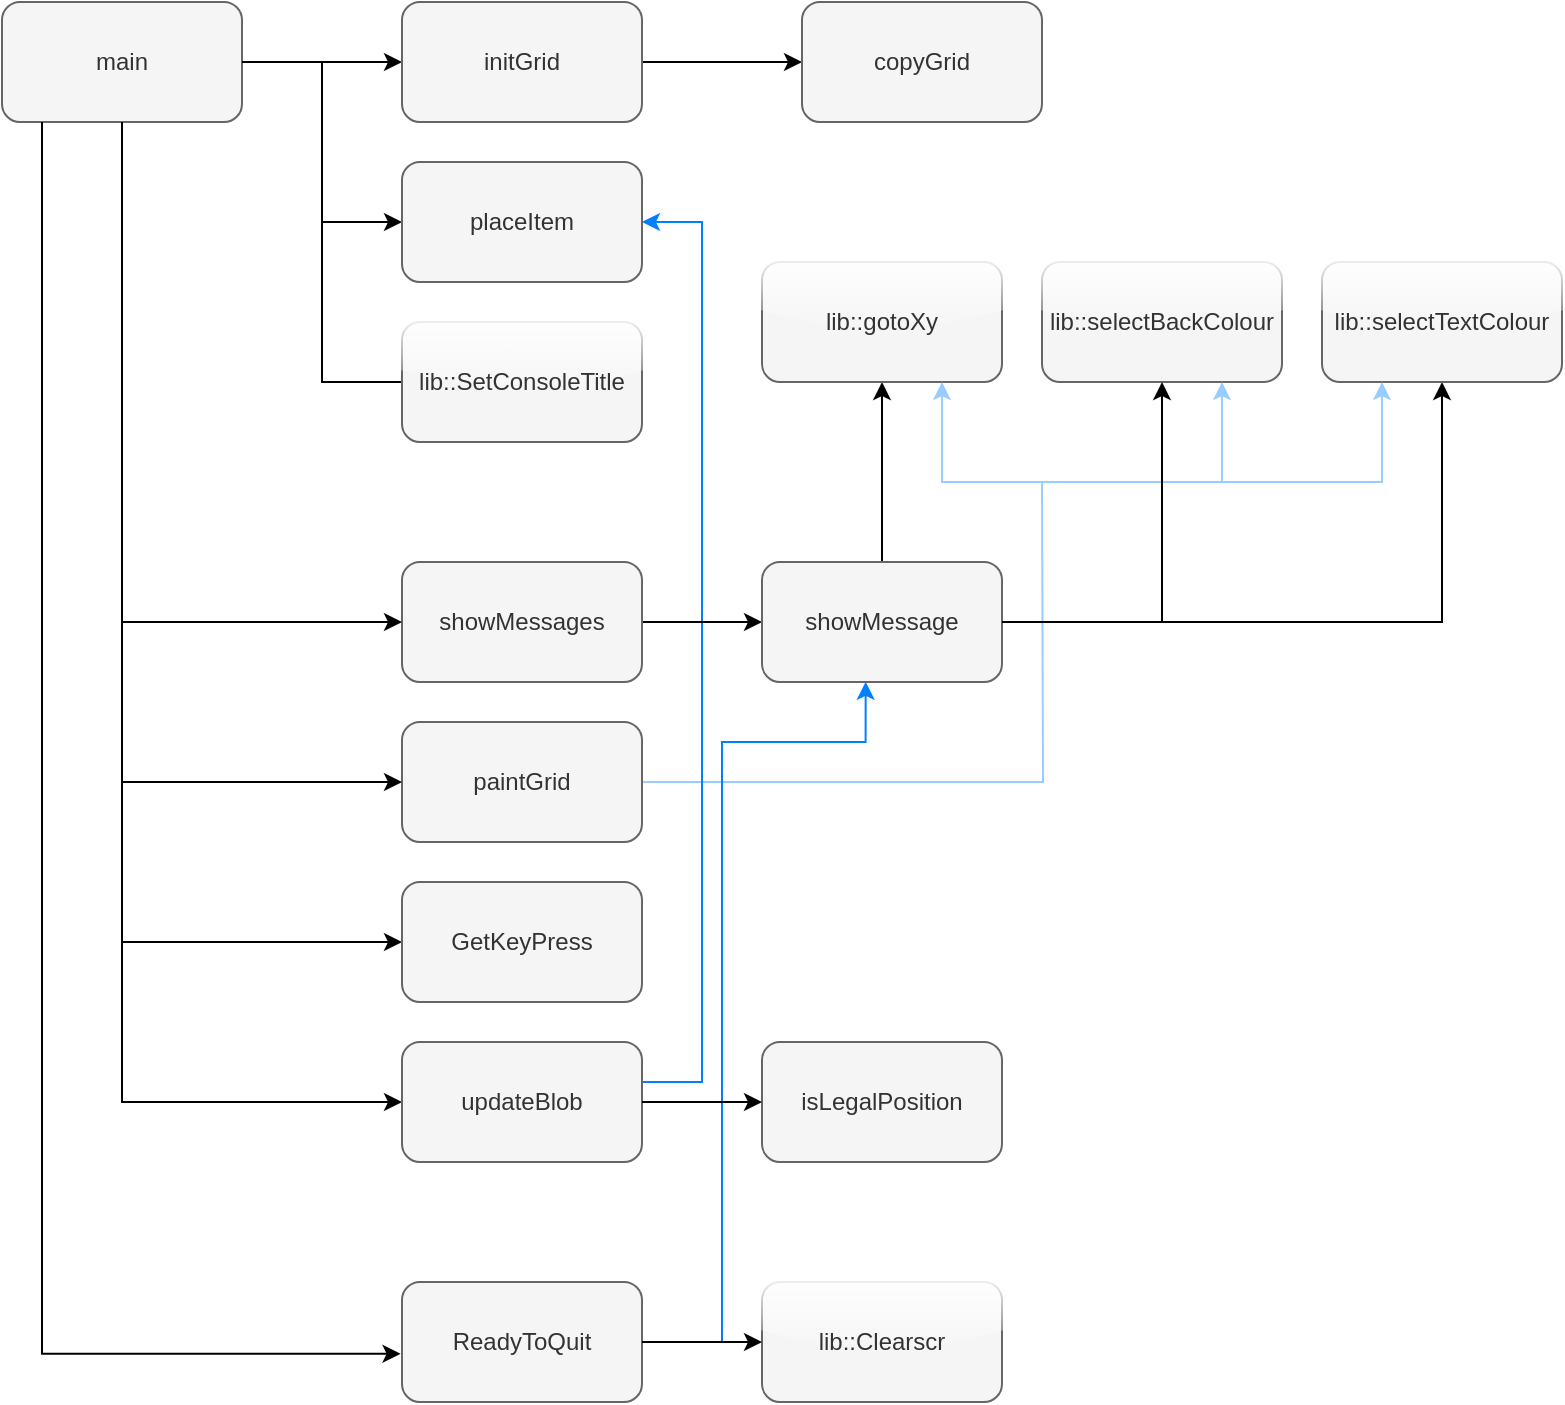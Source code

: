 <mxfile version="24.8.9">
  <diagram id="C5RBs43oDa-KdzZeNtuy" name="Page-1">
    <mxGraphModel dx="1366" dy="745" grid="1" gridSize="10" guides="1" tooltips="1" connect="1" arrows="1" fold="1" page="1" pageScale="1" pageWidth="827" pageHeight="1169" math="0" shadow="0">
      <root>
        <mxCell id="WIyWlLk6GJQsqaUBKTNV-0" />
        <mxCell id="WIyWlLk6GJQsqaUBKTNV-1" parent="WIyWlLk6GJQsqaUBKTNV-0" />
        <mxCell id="kNHVGDkVlNN8PsUicPPs-28" style="edgeStyle=orthogonalEdgeStyle;rounded=0;orthogonalLoop=1;jettySize=auto;html=1;endArrow=none;endFill=0;strokeColor=#99CCFF;" edge="1" parent="WIyWlLk6GJQsqaUBKTNV-1" source="kNHVGDkVlNN8PsUicPPs-15">
          <mxGeometry relative="1" as="geometry">
            <mxPoint x="560" y="280" as="targetPoint" />
          </mxGeometry>
        </mxCell>
        <mxCell id="kNHVGDkVlNN8PsUicPPs-37" style="edgeStyle=orthogonalEdgeStyle;rounded=0;orthogonalLoop=1;jettySize=auto;html=1;entryX=1;entryY=0.5;entryDx=0;entryDy=0;strokeColor=#007FFF;" edge="1" parent="WIyWlLk6GJQsqaUBKTNV-1" source="kNHVGDkVlNN8PsUicPPs-33" target="kNHVGDkVlNN8PsUicPPs-5">
          <mxGeometry relative="1" as="geometry">
            <Array as="points">
              <mxPoint x="390" y="580" />
              <mxPoint x="390" y="150" />
            </Array>
          </mxGeometry>
        </mxCell>
        <mxCell id="kNHVGDkVlNN8PsUicPPs-2" value="" style="edgeStyle=orthogonalEdgeStyle;rounded=0;orthogonalLoop=1;jettySize=auto;html=1;" edge="1" parent="WIyWlLk6GJQsqaUBKTNV-1" source="kNHVGDkVlNN8PsUicPPs-0" target="kNHVGDkVlNN8PsUicPPs-1">
          <mxGeometry relative="1" as="geometry" />
        </mxCell>
        <mxCell id="kNHVGDkVlNN8PsUicPPs-8" style="edgeStyle=orthogonalEdgeStyle;rounded=0;orthogonalLoop=1;jettySize=auto;html=1;entryX=0;entryY=0.5;entryDx=0;entryDy=0;" edge="1" parent="WIyWlLk6GJQsqaUBKTNV-1" source="kNHVGDkVlNN8PsUicPPs-0" target="kNHVGDkVlNN8PsUicPPs-5">
          <mxGeometry relative="1" as="geometry" />
        </mxCell>
        <mxCell id="kNHVGDkVlNN8PsUicPPs-18" style="edgeStyle=orthogonalEdgeStyle;rounded=0;orthogonalLoop=1;jettySize=auto;html=1;entryX=0;entryY=0.5;entryDx=0;entryDy=0;" edge="1" parent="WIyWlLk6GJQsqaUBKTNV-1" source="kNHVGDkVlNN8PsUicPPs-0" target="kNHVGDkVlNN8PsUicPPs-17">
          <mxGeometry relative="1" as="geometry">
            <mxPoint x="100" y="511.429" as="targetPoint" />
            <Array as="points">
              <mxPoint x="100" y="510" />
            </Array>
          </mxGeometry>
        </mxCell>
        <mxCell id="kNHVGDkVlNN8PsUicPPs-0" value="main" style="rounded=1;whiteSpace=wrap;html=1;fillColor=#f5f5f5;fontColor=#333333;strokeColor=#666666;" vertex="1" parent="WIyWlLk6GJQsqaUBKTNV-1">
          <mxGeometry x="40" y="40" width="120" height="60" as="geometry" />
        </mxCell>
        <mxCell id="kNHVGDkVlNN8PsUicPPs-4" value="" style="edgeStyle=orthogonalEdgeStyle;rounded=0;orthogonalLoop=1;jettySize=auto;html=1;" edge="1" parent="WIyWlLk6GJQsqaUBKTNV-1" source="kNHVGDkVlNN8PsUicPPs-1" target="kNHVGDkVlNN8PsUicPPs-3">
          <mxGeometry relative="1" as="geometry" />
        </mxCell>
        <mxCell id="kNHVGDkVlNN8PsUicPPs-1" value="&lt;div&gt;initGrid&lt;/div&gt;" style="rounded=1;whiteSpace=wrap;html=1;fillColor=#f5f5f5;fontColor=#333333;strokeColor=#666666;" vertex="1" parent="WIyWlLk6GJQsqaUBKTNV-1">
          <mxGeometry x="240" y="40" width="120" height="60" as="geometry" />
        </mxCell>
        <mxCell id="kNHVGDkVlNN8PsUicPPs-3" value="&lt;div&gt;copyGrid&lt;/div&gt;" style="rounded=1;whiteSpace=wrap;html=1;fillColor=#f5f5f5;fontColor=#333333;strokeColor=#666666;" vertex="1" parent="WIyWlLk6GJQsqaUBKTNV-1">
          <mxGeometry x="440" y="40" width="120" height="60" as="geometry" />
        </mxCell>
        <mxCell id="kNHVGDkVlNN8PsUicPPs-5" value="placeItem" style="rounded=1;whiteSpace=wrap;html=1;fillColor=#f5f5f5;fontColor=#333333;strokeColor=#666666;" vertex="1" parent="WIyWlLk6GJQsqaUBKTNV-1">
          <mxGeometry x="240" y="120" width="120" height="60" as="geometry" />
        </mxCell>
        <mxCell id="kNHVGDkVlNN8PsUicPPs-9" value="" style="endArrow=none;html=1;rounded=0;entryX=1;entryY=0.5;entryDx=0;entryDy=0;exitX=0;exitY=0.5;exitDx=0;exitDy=0;" edge="1" parent="WIyWlLk6GJQsqaUBKTNV-1" source="kNHVGDkVlNN8PsUicPPs-10" target="kNHVGDkVlNN8PsUicPPs-0">
          <mxGeometry width="50" height="50" relative="1" as="geometry">
            <mxPoint x="240" y="220" as="sourcePoint" />
            <mxPoint x="160.0" y="50" as="targetPoint" />
            <Array as="points">
              <mxPoint x="200" y="230" />
              <mxPoint x="200" y="70" />
            </Array>
          </mxGeometry>
        </mxCell>
        <mxCell id="kNHVGDkVlNN8PsUicPPs-10" value="lib::SetConsoleTitle" style="rounded=1;whiteSpace=wrap;html=1;glass=1;shadow=0;fillColor=#f5f5f5;fontColor=#333333;strokeColor=#666666;" vertex="1" parent="WIyWlLk6GJQsqaUBKTNV-1">
          <mxGeometry x="240" y="200" width="120" height="60" as="geometry" />
        </mxCell>
        <mxCell id="kNHVGDkVlNN8PsUicPPs-20" value="" style="edgeStyle=orthogonalEdgeStyle;rounded=0;orthogonalLoop=1;jettySize=auto;html=1;" edge="1" parent="WIyWlLk6GJQsqaUBKTNV-1" source="kNHVGDkVlNN8PsUicPPs-13" target="kNHVGDkVlNN8PsUicPPs-19">
          <mxGeometry relative="1" as="geometry" />
        </mxCell>
        <mxCell id="kNHVGDkVlNN8PsUicPPs-13" value="showMessages" style="rounded=1;whiteSpace=wrap;html=1;fillColor=#f5f5f5;fontColor=#333333;strokeColor=#666666;" vertex="1" parent="WIyWlLk6GJQsqaUBKTNV-1">
          <mxGeometry x="240" y="320" width="120" height="60" as="geometry" />
        </mxCell>
        <mxCell id="kNHVGDkVlNN8PsUicPPs-14" style="edgeStyle=orthogonalEdgeStyle;rounded=0;orthogonalLoop=1;jettySize=auto;html=1;exitX=0.5;exitY=1;exitDx=0;exitDy=0;entryX=0;entryY=0.5;entryDx=0;entryDy=0;" edge="1" parent="WIyWlLk6GJQsqaUBKTNV-1" target="kNHVGDkVlNN8PsUicPPs-13">
          <mxGeometry relative="1" as="geometry">
            <mxPoint x="100" y="100" as="sourcePoint" />
            <mxPoint x="200" y="360" as="targetPoint" />
            <Array as="points">
              <mxPoint x="100" y="350" />
            </Array>
          </mxGeometry>
        </mxCell>
        <mxCell id="kNHVGDkVlNN8PsUicPPs-15" value="paintGrid" style="rounded=1;whiteSpace=wrap;html=1;fillColor=#f5f5f5;fontColor=#333333;strokeColor=#666666;" vertex="1" parent="WIyWlLk6GJQsqaUBKTNV-1">
          <mxGeometry x="240" y="400" width="120" height="60" as="geometry" />
        </mxCell>
        <mxCell id="kNHVGDkVlNN8PsUicPPs-16" style="edgeStyle=orthogonalEdgeStyle;rounded=0;orthogonalLoop=1;jettySize=auto;html=1;entryX=0;entryY=0.5;entryDx=0;entryDy=0;" edge="1" parent="WIyWlLk6GJQsqaUBKTNV-1" source="kNHVGDkVlNN8PsUicPPs-0" target="kNHVGDkVlNN8PsUicPPs-15">
          <mxGeometry relative="1" as="geometry">
            <Array as="points">
              <mxPoint x="100" y="430" />
            </Array>
          </mxGeometry>
        </mxCell>
        <mxCell id="kNHVGDkVlNN8PsUicPPs-17" value="GetKeyPress" style="rounded=1;whiteSpace=wrap;html=1;fillColor=#f5f5f5;fontColor=#333333;strokeColor=#666666;" vertex="1" parent="WIyWlLk6GJQsqaUBKTNV-1">
          <mxGeometry x="240" y="480" width="120" height="60" as="geometry" />
        </mxCell>
        <mxCell id="kNHVGDkVlNN8PsUicPPs-21" style="edgeStyle=orthogonalEdgeStyle;rounded=0;orthogonalLoop=1;jettySize=auto;html=1;" edge="1" parent="WIyWlLk6GJQsqaUBKTNV-1" source="kNHVGDkVlNN8PsUicPPs-19" target="kNHVGDkVlNN8PsUicPPs-22">
          <mxGeometry relative="1" as="geometry">
            <mxPoint x="480" y="280" as="targetPoint" />
          </mxGeometry>
        </mxCell>
        <mxCell id="kNHVGDkVlNN8PsUicPPs-25" style="edgeStyle=orthogonalEdgeStyle;rounded=0;orthogonalLoop=1;jettySize=auto;html=1;" edge="1" parent="WIyWlLk6GJQsqaUBKTNV-1" source="kNHVGDkVlNN8PsUicPPs-19" target="kNHVGDkVlNN8PsUicPPs-26">
          <mxGeometry relative="1" as="geometry">
            <mxPoint x="740" y="280" as="targetPoint" />
          </mxGeometry>
        </mxCell>
        <mxCell id="kNHVGDkVlNN8PsUicPPs-19" value="showMessage" style="whiteSpace=wrap;html=1;rounded=1;fillColor=#f5f5f5;fontColor=#333333;strokeColor=#666666;" vertex="1" parent="WIyWlLk6GJQsqaUBKTNV-1">
          <mxGeometry x="420" y="320" width="120" height="60" as="geometry" />
        </mxCell>
        <mxCell id="kNHVGDkVlNN8PsUicPPs-22" value="lib::gotoXy" style="rounded=1;whiteSpace=wrap;html=1;glass=1;fillColor=#f5f5f5;fontColor=#333333;strokeColor=#666666;" vertex="1" parent="WIyWlLk6GJQsqaUBKTNV-1">
          <mxGeometry x="420" y="170" width="120" height="60" as="geometry" />
        </mxCell>
        <mxCell id="kNHVGDkVlNN8PsUicPPs-24" value="lib::selectBackColour" style="rounded=1;whiteSpace=wrap;html=1;glass=1;fillColor=#f5f5f5;fontColor=#333333;strokeColor=#666666;" vertex="1" parent="WIyWlLk6GJQsqaUBKTNV-1">
          <mxGeometry x="560" y="170" width="120" height="60" as="geometry" />
        </mxCell>
        <mxCell id="kNHVGDkVlNN8PsUicPPs-26" value="lib::selectTextColour" style="rounded=1;whiteSpace=wrap;html=1;glass=1;fillColor=#f5f5f5;fontColor=#333333;strokeColor=#666666;" vertex="1" parent="WIyWlLk6GJQsqaUBKTNV-1">
          <mxGeometry x="700" y="170" width="120" height="60" as="geometry" />
        </mxCell>
        <mxCell id="kNHVGDkVlNN8PsUicPPs-30" value="" style="endArrow=classic;html=1;rounded=0;exitX=0.745;exitY=1.054;exitDx=0;exitDy=0;exitPerimeter=0;endFill=1;entryX=0.75;entryY=1;entryDx=0;entryDy=0;strokeColor=#99CCFF;" edge="1" parent="WIyWlLk6GJQsqaUBKTNV-1" target="kNHVGDkVlNN8PsUicPPs-22">
          <mxGeometry width="50" height="50" relative="1" as="geometry">
            <mxPoint x="580" y="280" as="sourcePoint" />
            <mxPoint x="530" y="330" as="targetPoint" />
            <Array as="points">
              <mxPoint x="510" y="280" />
            </Array>
          </mxGeometry>
        </mxCell>
        <mxCell id="kNHVGDkVlNN8PsUicPPs-31" value="" style="endArrow=classic;html=1;rounded=0;entryX=0.75;entryY=1;entryDx=0;entryDy=0;strokeColor=#99CCFF;" edge="1" parent="WIyWlLk6GJQsqaUBKTNV-1" target="kNHVGDkVlNN8PsUicPPs-24">
          <mxGeometry width="50" height="50" relative="1" as="geometry">
            <mxPoint x="580" y="280" as="sourcePoint" />
            <mxPoint x="630" y="230" as="targetPoint" />
            <Array as="points">
              <mxPoint x="650" y="280" />
            </Array>
          </mxGeometry>
        </mxCell>
        <mxCell id="kNHVGDkVlNN8PsUicPPs-32" value="" style="endArrow=classic;html=1;rounded=0;entryX=0.25;entryY=1;entryDx=0;entryDy=0;strokeColor=#99CCFF;" edge="1" parent="WIyWlLk6GJQsqaUBKTNV-1" target="kNHVGDkVlNN8PsUicPPs-26">
          <mxGeometry width="50" height="50" relative="1" as="geometry">
            <mxPoint x="650" y="280" as="sourcePoint" />
            <mxPoint x="700" y="230" as="targetPoint" />
            <Array as="points">
              <mxPoint x="730" y="280" />
            </Array>
          </mxGeometry>
        </mxCell>
        <mxCell id="kNHVGDkVlNN8PsUicPPs-23" style="edgeStyle=orthogonalEdgeStyle;rounded=0;orthogonalLoop=1;jettySize=auto;html=1;" edge="1" parent="WIyWlLk6GJQsqaUBKTNV-1" source="kNHVGDkVlNN8PsUicPPs-19" target="kNHVGDkVlNN8PsUicPPs-24">
          <mxGeometry relative="1" as="geometry">
            <mxPoint x="600" y="280" as="targetPoint" />
          </mxGeometry>
        </mxCell>
        <mxCell id="kNHVGDkVlNN8PsUicPPs-34" style="edgeStyle=orthogonalEdgeStyle;rounded=0;orthogonalLoop=1;jettySize=auto;html=1;" edge="1" parent="WIyWlLk6GJQsqaUBKTNV-1" source="kNHVGDkVlNN8PsUicPPs-0" target="kNHVGDkVlNN8PsUicPPs-33">
          <mxGeometry relative="1" as="geometry">
            <Array as="points">
              <mxPoint x="100" y="590" />
            </Array>
          </mxGeometry>
        </mxCell>
        <mxCell id="kNHVGDkVlNN8PsUicPPs-33" value="updateBlob" style="rounded=1;whiteSpace=wrap;html=1;fillColor=#f5f5f5;fontColor=#333333;strokeColor=#666666;" vertex="1" parent="WIyWlLk6GJQsqaUBKTNV-1">
          <mxGeometry x="240" y="560" width="120" height="60" as="geometry" />
        </mxCell>
        <mxCell id="kNHVGDkVlNN8PsUicPPs-36" value="isLegalPosition" style="rounded=1;whiteSpace=wrap;html=1;fillColor=#f5f5f5;fontColor=#333333;strokeColor=#666666;" vertex="1" parent="WIyWlLk6GJQsqaUBKTNV-1">
          <mxGeometry x="420" y="560" width="120" height="60" as="geometry" />
        </mxCell>
        <mxCell id="kNHVGDkVlNN8PsUicPPs-41" value="&lt;div&gt;ReadyToQuit&lt;/div&gt;" style="rounded=1;whiteSpace=wrap;html=1;fillColor=#f5f5f5;fontColor=#333333;strokeColor=#666666;" vertex="1" parent="WIyWlLk6GJQsqaUBKTNV-1">
          <mxGeometry x="240" y="680" width="120" height="60" as="geometry" />
        </mxCell>
        <mxCell id="kNHVGDkVlNN8PsUicPPs-45" style="edgeStyle=orthogonalEdgeStyle;rounded=0;orthogonalLoop=1;jettySize=auto;html=1;entryX=0.432;entryY=0.998;entryDx=0;entryDy=0;entryPerimeter=0;strokeColor=#007FFF;" edge="1" parent="WIyWlLk6GJQsqaUBKTNV-1" source="kNHVGDkVlNN8PsUicPPs-41" target="kNHVGDkVlNN8PsUicPPs-19">
          <mxGeometry relative="1" as="geometry">
            <Array as="points">
              <mxPoint x="400" y="710" />
              <mxPoint x="400" y="410" />
              <mxPoint x="472" y="410" />
            </Array>
          </mxGeometry>
        </mxCell>
        <mxCell id="kNHVGDkVlNN8PsUicPPs-42" style="edgeStyle=orthogonalEdgeStyle;rounded=0;orthogonalLoop=1;jettySize=auto;html=1;entryX=-0.006;entryY=0.598;entryDx=0;entryDy=0;entryPerimeter=0;" edge="1" parent="WIyWlLk6GJQsqaUBKTNV-1" source="kNHVGDkVlNN8PsUicPPs-0" target="kNHVGDkVlNN8PsUicPPs-41">
          <mxGeometry relative="1" as="geometry">
            <Array as="points">
              <mxPoint x="60" y="716" />
            </Array>
          </mxGeometry>
        </mxCell>
        <mxCell id="kNHVGDkVlNN8PsUicPPs-43" value="&lt;div&gt;lib::Clearscr&lt;/div&gt;" style="rounded=1;whiteSpace=wrap;html=1;glass=1;fillColor=#f5f5f5;fontColor=#333333;strokeColor=#666666;" vertex="1" parent="WIyWlLk6GJQsqaUBKTNV-1">
          <mxGeometry x="420" y="680" width="120" height="60" as="geometry" />
        </mxCell>
        <mxCell id="kNHVGDkVlNN8PsUicPPs-35" style="edgeStyle=orthogonalEdgeStyle;rounded=0;orthogonalLoop=1;jettySize=auto;html=1;" edge="1" parent="WIyWlLk6GJQsqaUBKTNV-1" source="kNHVGDkVlNN8PsUicPPs-33" target="kNHVGDkVlNN8PsUicPPs-36">
          <mxGeometry relative="1" as="geometry">
            <mxPoint x="460" y="590" as="targetPoint" />
          </mxGeometry>
        </mxCell>
        <mxCell id="kNHVGDkVlNN8PsUicPPs-44" style="edgeStyle=orthogonalEdgeStyle;rounded=0;orthogonalLoop=1;jettySize=auto;html=1;" edge="1" parent="WIyWlLk6GJQsqaUBKTNV-1" source="kNHVGDkVlNN8PsUicPPs-41" target="kNHVGDkVlNN8PsUicPPs-43">
          <mxGeometry relative="1" as="geometry" />
        </mxCell>
      </root>
    </mxGraphModel>
  </diagram>
</mxfile>
